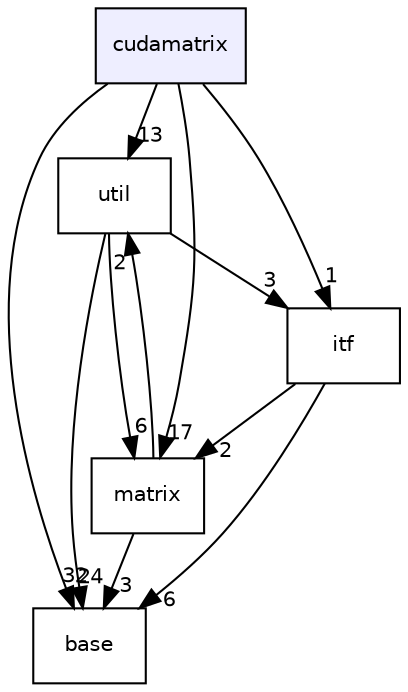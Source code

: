 digraph "cudamatrix" {
  compound=true
  node [ fontsize="10", fontname="Helvetica"];
  edge [ labelfontsize="10", labelfontname="Helvetica"];
  dir_cf76719d3e2650059ef58f0321a08948 [shape=box, label="cudamatrix", style="filled", fillcolor="#eeeeff", pencolor="black", URL="dir_cf76719d3e2650059ef58f0321a08948.html"];
  dir_23ec12649285f9fabf3a6b7380226c28 [shape=box label="util" URL="dir_23ec12649285f9fabf3a6b7380226c28.html"];
  dir_109f68d84cef4a133396a0be144fa9b1 [shape=box label="matrix" URL="dir_109f68d84cef4a133396a0be144fa9b1.html"];
  dir_e914ee4d4a44400f1fdb170cb4ead18a [shape=box label="base" URL="dir_e914ee4d4a44400f1fdb170cb4ead18a.html"];
  dir_32e73c41882ed4a4c395a3bf41490b9a [shape=box label="itf" URL="dir_32e73c41882ed4a4c395a3bf41490b9a.html"];
  dir_23ec12649285f9fabf3a6b7380226c28->dir_109f68d84cef4a133396a0be144fa9b1 [headlabel="6", labeldistance=1.5 headhref="dir_000034_000023.html"];
  dir_23ec12649285f9fabf3a6b7380226c28->dir_e914ee4d4a44400f1fdb170cb4ead18a [headlabel="24", labeldistance=1.5 headhref="dir_000034_000000.html"];
  dir_23ec12649285f9fabf3a6b7380226c28->dir_32e73c41882ed4a4c395a3bf41490b9a [headlabel="3", labeldistance=1.5 headhref="dir_000034_000016.html"];
  dir_cf76719d3e2650059ef58f0321a08948->dir_23ec12649285f9fabf3a6b7380226c28 [headlabel="13", labeldistance=1.5 headhref="dir_000002_000034.html"];
  dir_cf76719d3e2650059ef58f0321a08948->dir_109f68d84cef4a133396a0be144fa9b1 [headlabel="17", labeldistance=1.5 headhref="dir_000002_000023.html"];
  dir_cf76719d3e2650059ef58f0321a08948->dir_e914ee4d4a44400f1fdb170cb4ead18a [headlabel="32", labeldistance=1.5 headhref="dir_000002_000000.html"];
  dir_cf76719d3e2650059ef58f0321a08948->dir_32e73c41882ed4a4c395a3bf41490b9a [headlabel="1", labeldistance=1.5 headhref="dir_000002_000016.html"];
  dir_109f68d84cef4a133396a0be144fa9b1->dir_23ec12649285f9fabf3a6b7380226c28 [headlabel="2", labeldistance=1.5 headhref="dir_000023_000034.html"];
  dir_109f68d84cef4a133396a0be144fa9b1->dir_e914ee4d4a44400f1fdb170cb4ead18a [headlabel="3", labeldistance=1.5 headhref="dir_000023_000000.html"];
  dir_32e73c41882ed4a4c395a3bf41490b9a->dir_109f68d84cef4a133396a0be144fa9b1 [headlabel="2", labeldistance=1.5 headhref="dir_000016_000023.html"];
  dir_32e73c41882ed4a4c395a3bf41490b9a->dir_e914ee4d4a44400f1fdb170cb4ead18a [headlabel="6", labeldistance=1.5 headhref="dir_000016_000000.html"];
}
